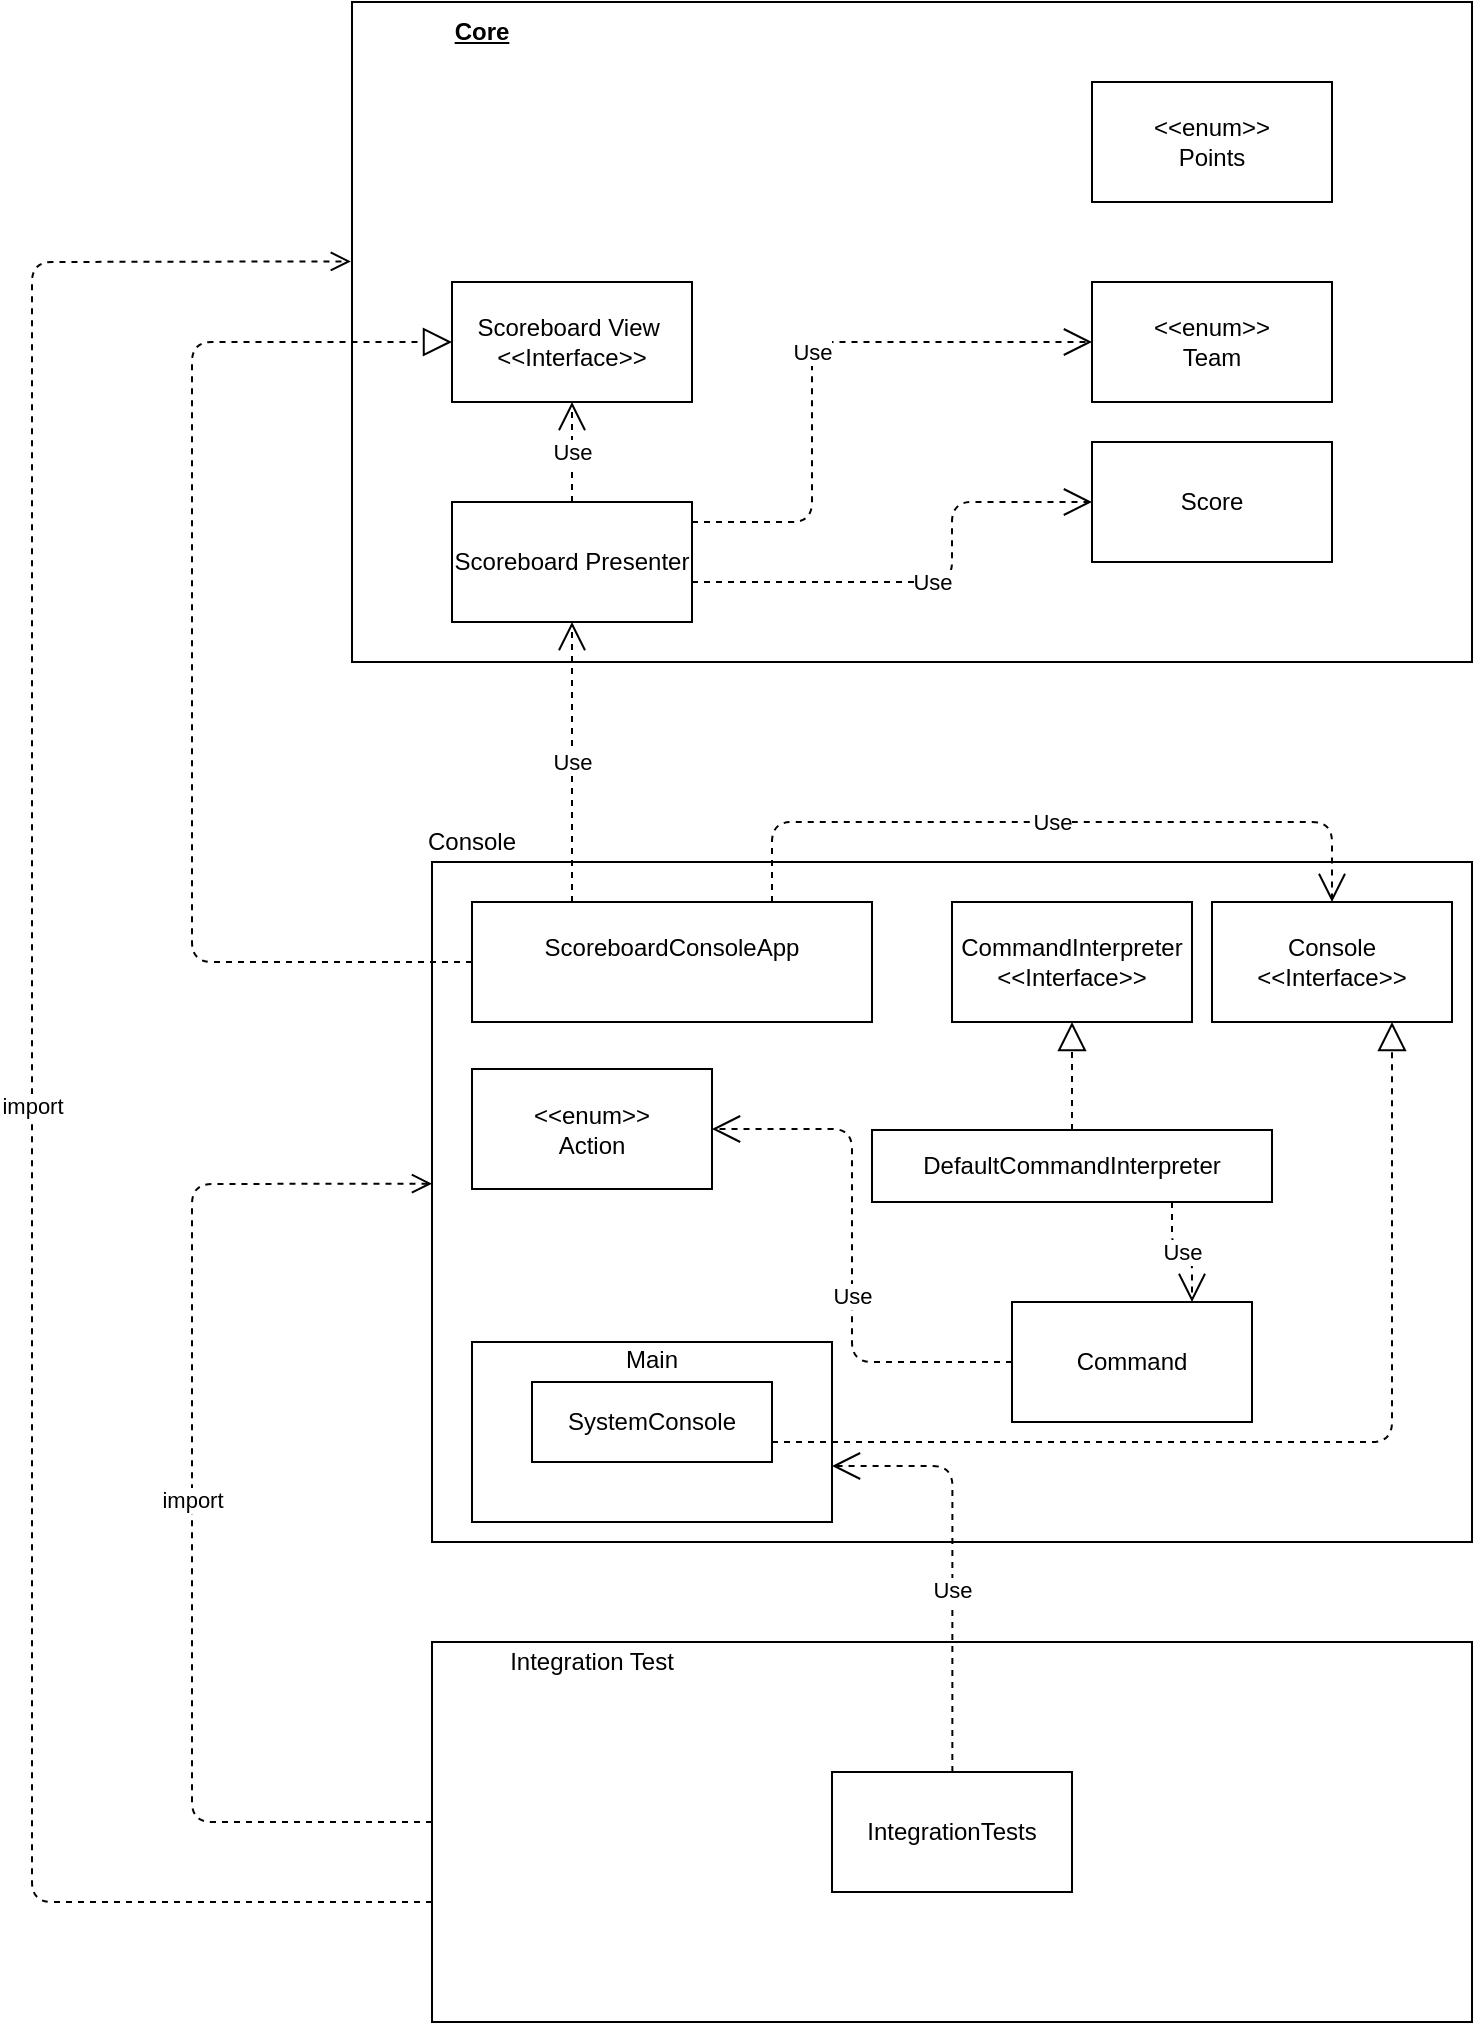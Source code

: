 <mxfile version="10.6.0" type="device"><diagram id="ytmUnHXW2fXoWBl7i6jf" name="Page-1"><mxGraphModel dx="1922" dy="841" grid="1" gridSize="10" guides="1" tooltips="1" connect="1" arrows="1" fold="1" page="1" pageScale="1" pageWidth="827" pageHeight="1169" math="0" shadow="0"><root><mxCell id="0"/><mxCell id="1" parent="0"/><mxCell id="2AklmnR34Q0RMJMDxyLw-1" value="" style="rounded=0;whiteSpace=wrap;html=1;" vertex="1" parent="1"><mxGeometry x="200" y="20" width="560" height="330" as="geometry"/></mxCell><mxCell id="2AklmnR34Q0RMJMDxyLw-2" value="&lt;b&gt;&lt;u&gt;Core&lt;br&gt;&lt;/u&gt;&lt;/b&gt;" style="text;html=1;strokeColor=none;fillColor=none;align=center;verticalAlign=middle;whiteSpace=wrap;rounded=0;" vertex="1" parent="1"><mxGeometry x="200" y="20" width="130" height="30" as="geometry"/></mxCell><mxCell id="2AklmnR34Q0RMJMDxyLw-3" value="" style="rounded=0;whiteSpace=wrap;html=1;" vertex="1" parent="1"><mxGeometry x="240" y="450" width="520" height="340" as="geometry"/></mxCell><mxCell id="2AklmnR34Q0RMJMDxyLw-4" value="Console" style="text;html=1;strokeColor=none;fillColor=none;align=center;verticalAlign=middle;whiteSpace=wrap;rounded=0;" vertex="1" parent="1"><mxGeometry x="240" y="430" width="40" height="20" as="geometry"/></mxCell><mxCell id="2AklmnR34Q0RMJMDxyLw-5" value="Scoreboard View&amp;nbsp;&lt;br&gt;&amp;lt;&amp;lt;Interface&amp;gt;&amp;gt;&lt;br&gt;" style="rounded=0;whiteSpace=wrap;html=1;" vertex="1" parent="1"><mxGeometry x="250" y="160" width="120" height="60" as="geometry"/></mxCell><mxCell id="2AklmnR34Q0RMJMDxyLw-6" value="&amp;lt;&amp;lt;enum&amp;gt;&amp;gt;&lt;br&gt;Team&lt;br&gt;" style="rounded=0;whiteSpace=wrap;html=1;" vertex="1" parent="1"><mxGeometry x="570" y="160" width="120" height="60" as="geometry"/></mxCell><mxCell id="2AklmnR34Q0RMJMDxyLw-7" value="Score" style="rounded=0;whiteSpace=wrap;html=1;" vertex="1" parent="1"><mxGeometry x="570" y="240" width="120" height="60" as="geometry"/></mxCell><mxCell id="2AklmnR34Q0RMJMDxyLw-11" value="Scoreboard Presenter" style="rounded=0;whiteSpace=wrap;html=1;" vertex="1" parent="1"><mxGeometry x="250" y="270" width="120" height="60" as="geometry"/></mxCell><mxCell id="2AklmnR34Q0RMJMDxyLw-12" value="ScoreboardConsoleApp&lt;br&gt;&lt;br&gt;" style="rounded=0;whiteSpace=wrap;html=1;" vertex="1" parent="1"><mxGeometry x="260" y="470" width="200" height="60" as="geometry"/></mxCell><mxCell id="2AklmnR34Q0RMJMDxyLw-18" value="CommandInterpreter&lt;br&gt;&amp;lt;&amp;lt;Interface&amp;gt;&amp;gt;&lt;br&gt;" style="rounded=0;whiteSpace=wrap;html=1;" vertex="1" parent="1"><mxGeometry x="500" y="470" width="120" height="60" as="geometry"/></mxCell><mxCell id="2AklmnR34Q0RMJMDxyLw-19" value="Console&lt;br&gt;&amp;lt;&amp;lt;Interface&amp;gt;&amp;gt;&lt;br&gt;" style="rounded=0;whiteSpace=wrap;html=1;" vertex="1" parent="1"><mxGeometry x="630" y="470" width="120" height="60" as="geometry"/></mxCell><mxCell id="2AklmnR34Q0RMJMDxyLw-20" value="&amp;lt;&amp;lt;enum&amp;gt;&amp;gt;&lt;br&gt;Action&lt;br&gt;" style="rounded=0;whiteSpace=wrap;html=1;" vertex="1" parent="1"><mxGeometry x="260" y="553.5" width="120" height="60" as="geometry"/></mxCell><mxCell id="2AklmnR34Q0RMJMDxyLw-21" value="DefaultCommandInterpreter" style="rounded=0;whiteSpace=wrap;html=1;" vertex="1" parent="1"><mxGeometry x="460" y="584" width="200" height="36" as="geometry"/></mxCell><mxCell id="2AklmnR34Q0RMJMDxyLw-25" value="" style="endArrow=block;dashed=1;endFill=0;endSize=12;html=1;entryX=0.5;entryY=1;entryDx=0;entryDy=0;exitX=0.5;exitY=0;exitDx=0;exitDy=0;" edge="1" parent="1" source="2AklmnR34Q0RMJMDxyLw-21" target="2AklmnR34Q0RMJMDxyLw-18"><mxGeometry width="160" relative="1" as="geometry"><mxPoint x="-140" y="600" as="sourcePoint"/><mxPoint x="20" y="600" as="targetPoint"/></mxGeometry></mxCell><mxCell id="2AklmnR34Q0RMJMDxyLw-26" value="" style="endArrow=block;dashed=1;endFill=0;endSize=12;html=1;exitX=0;exitY=0.5;exitDx=0;exitDy=0;" edge="1" parent="1" source="2AklmnR34Q0RMJMDxyLw-12"><mxGeometry width="160" relative="1" as="geometry"><mxPoint x="100" y="190" as="sourcePoint"/><mxPoint x="250" y="190" as="targetPoint"/><Array as="points"><mxPoint x="120" y="500"/><mxPoint x="120" y="190"/></Array></mxGeometry></mxCell><mxCell id="2AklmnR34Q0RMJMDxyLw-27" value="Use" style="endArrow=open;endSize=12;dashed=1;html=1;entryX=0.5;entryY=1;entryDx=0;entryDy=0;exitX=0.25;exitY=0;exitDx=0;exitDy=0;" edge="1" parent="1" source="2AklmnR34Q0RMJMDxyLw-12" target="2AklmnR34Q0RMJMDxyLw-11"><mxGeometry width="160" relative="1" as="geometry"><mxPoint x="130" y="400" as="sourcePoint"/><mxPoint x="290" y="400" as="targetPoint"/></mxGeometry></mxCell><mxCell id="2AklmnR34Q0RMJMDxyLw-32" value="&amp;lt;&amp;lt;enum&amp;gt;&amp;gt;&lt;br&gt;Points&lt;br&gt;" style="rounded=0;whiteSpace=wrap;html=1;" vertex="1" parent="1"><mxGeometry x="570" y="60" width="120" height="60" as="geometry"/></mxCell><mxCell id="2AklmnR34Q0RMJMDxyLw-42" value="&lt;div style=&quot;text-align: left&quot;&gt;&lt;span&gt;Main&lt;/span&gt;&lt;/div&gt;&lt;div style=&quot;text-align: left&quot;&gt;&lt;span&gt;&lt;br&gt;&lt;/span&gt;&lt;/div&gt;&lt;div style=&quot;text-align: left&quot;&gt;&lt;span&gt;&lt;br&gt;&lt;/span&gt;&lt;/div&gt;&lt;div style=&quot;text-align: left&quot;&gt;&lt;span&gt;&lt;br&gt;&lt;/span&gt;&lt;/div&gt;&lt;div style=&quot;text-align: left&quot;&gt;&lt;span&gt;&lt;br&gt;&lt;/span&gt;&lt;/div&gt;&lt;div style=&quot;text-align: left&quot;&gt;&lt;span&gt;&lt;br&gt;&lt;/span&gt;&lt;/div&gt;" style="rounded=0;whiteSpace=wrap;html=1;" vertex="1" parent="1"><mxGeometry x="260" y="690" width="180" height="90" as="geometry"/></mxCell><mxCell id="2AklmnR34Q0RMJMDxyLw-43" value="SystemConsole" style="rounded=0;whiteSpace=wrap;html=1;" vertex="1" parent="1"><mxGeometry x="290" y="710" width="120" height="40" as="geometry"/></mxCell><mxCell id="2AklmnR34Q0RMJMDxyLw-46" value="" style="rounded=0;whiteSpace=wrap;html=1;" vertex="1" parent="1"><mxGeometry x="240" y="840" width="520" height="190" as="geometry"/></mxCell><mxCell id="2AklmnR34Q0RMJMDxyLw-47" value="Integration Test" style="text;html=1;strokeColor=none;fillColor=none;align=center;verticalAlign=middle;whiteSpace=wrap;rounded=0;" vertex="1" parent="1"><mxGeometry x="240" y="840" width="160" height="20" as="geometry"/></mxCell><mxCell id="2AklmnR34Q0RMJMDxyLw-48" value="IntegrationTests" style="rounded=0;whiteSpace=wrap;html=1;" vertex="1" parent="1"><mxGeometry x="440" y="905" width="120" height="60" as="geometry"/></mxCell><mxCell id="2AklmnR34Q0RMJMDxyLw-49" value="import" style="html=1;verticalAlign=bottom;endArrow=open;dashed=1;endSize=8;entryX=0;entryY=0.473;entryDx=0;entryDy=0;entryPerimeter=0;" edge="1" parent="1" target="2AklmnR34Q0RMJMDxyLw-3"><mxGeometry x="-0.025" relative="1" as="geometry"><mxPoint x="240" y="930" as="sourcePoint"/><mxPoint x="160" y="930" as="targetPoint"/><Array as="points"><mxPoint x="120" y="930"/><mxPoint x="120" y="770"/><mxPoint x="120" y="611"/></Array><mxPoint as="offset"/></mxGeometry></mxCell><mxCell id="2AklmnR34Q0RMJMDxyLw-50" value="import&lt;br&gt;" style="html=1;verticalAlign=bottom;endArrow=open;dashed=1;endSize=8;entryX=-0.001;entryY=0.393;entryDx=0;entryDy=0;entryPerimeter=0;" edge="1" parent="1" target="2AklmnR34Q0RMJMDxyLw-1"><mxGeometry relative="1" as="geometry"><mxPoint x="240" y="970" as="sourcePoint"/><mxPoint x="200" y="160" as="targetPoint"/><Array as="points"><mxPoint x="40" y="970"/><mxPoint x="40" y="150"/></Array></mxGeometry></mxCell><mxCell id="2AklmnR34Q0RMJMDxyLw-51" value="Use" style="endArrow=open;endSize=12;dashed=1;html=1;exitX=0.25;exitY=0;exitDx=0;exitDy=0;edgeStyle=orthogonalEdgeStyle;" edge="1" parent="1"><mxGeometry x="-0.15" width="160" relative="1" as="geometry"><mxPoint x="500.176" y="904.971" as="sourcePoint"/><mxPoint x="440" y="752" as="targetPoint"/><Array as="points"><mxPoint x="500" y="752"/></Array><mxPoint as="offset"/></mxGeometry></mxCell><mxCell id="2AklmnR34Q0RMJMDxyLw-58" value="Use" style="endArrow=open;endSize=12;dashed=1;html=1;entryX=0;entryY=0.5;entryDx=0;entryDy=0;" edge="1" parent="1" target="2AklmnR34Q0RMJMDxyLw-6"><mxGeometry width="160" relative="1" as="geometry"><mxPoint x="370" y="280" as="sourcePoint"/><mxPoint x="530" y="280" as="targetPoint"/><Array as="points"><mxPoint x="430" y="280"/><mxPoint x="430" y="190"/></Array></mxGeometry></mxCell><mxCell id="2AklmnR34Q0RMJMDxyLw-59" value="Use" style="endArrow=open;endSize=12;dashed=1;html=1;entryX=0;entryY=0.5;entryDx=0;entryDy=0;" edge="1" parent="1" target="2AklmnR34Q0RMJMDxyLw-7"><mxGeometry width="160" relative="1" as="geometry"><mxPoint x="370" y="310" as="sourcePoint"/><mxPoint x="530" y="310" as="targetPoint"/><Array as="points"><mxPoint x="500" y="310"/><mxPoint x="500" y="270"/></Array></mxGeometry></mxCell><mxCell id="2AklmnR34Q0RMJMDxyLw-60" value="Use" style="endArrow=open;endSize=12;dashed=1;html=1;exitX=0.75;exitY=0;exitDx=0;exitDy=0;entryX=0.5;entryY=0;entryDx=0;entryDy=0;" edge="1" parent="1" source="2AklmnR34Q0RMJMDxyLw-12" target="2AklmnR34Q0RMJMDxyLw-19"><mxGeometry width="160" relative="1" as="geometry"><mxPoint x="410" y="429.5" as="sourcePoint"/><mxPoint x="570" y="429.5" as="targetPoint"/><Array as="points"><mxPoint x="410" y="430"/><mxPoint x="690" y="430"/></Array></mxGeometry></mxCell><mxCell id="2AklmnR34Q0RMJMDxyLw-61" value="Use" style="endArrow=open;endSize=12;dashed=1;html=1;exitX=0.5;exitY=0;exitDx=0;exitDy=0;entryX=0.5;entryY=1;entryDx=0;entryDy=0;" edge="1" parent="1" source="2AklmnR34Q0RMJMDxyLw-11" target="2AklmnR34Q0RMJMDxyLw-5"><mxGeometry width="160" relative="1" as="geometry"><mxPoint x="190" y="380" as="sourcePoint"/><mxPoint x="350" y="380" as="targetPoint"/></mxGeometry></mxCell><mxCell id="2AklmnR34Q0RMJMDxyLw-62" value="Command" style="rounded=0;whiteSpace=wrap;html=1;" vertex="1" parent="1"><mxGeometry x="530" y="670" width="120" height="60" as="geometry"/></mxCell><mxCell id="2AklmnR34Q0RMJMDxyLw-63" value="Use" style="endArrow=open;endSize=12;dashed=1;html=1;entryX=1;entryY=0.5;entryDx=0;entryDy=0;edgeStyle=orthogonalEdgeStyle;" edge="1" parent="1" source="2AklmnR34Q0RMJMDxyLw-62" target="2AklmnR34Q0RMJMDxyLw-20"><mxGeometry x="-0.15" width="160" relative="1" as="geometry"><mxPoint x="510.353" y="914.882" as="sourcePoint"/><mxPoint x="450.353" y="707.824" as="targetPoint"/><Array as="points"><mxPoint x="450" y="700"/><mxPoint x="450" y="584"/></Array><mxPoint as="offset"/></mxGeometry></mxCell><mxCell id="2AklmnR34Q0RMJMDxyLw-64" value="" style="endArrow=block;dashed=1;endFill=0;endSize=12;html=1;entryX=0.75;entryY=1;entryDx=0;entryDy=0;edgeStyle=orthogonalEdgeStyle;exitX=1;exitY=0.75;exitDx=0;exitDy=0;" edge="1" parent="1" source="2AklmnR34Q0RMJMDxyLw-43" target="2AklmnR34Q0RMJMDxyLw-19"><mxGeometry width="160" relative="1" as="geometry"><mxPoint x="550" y="749.5" as="sourcePoint"/><mxPoint x="710" y="749.5" as="targetPoint"/><Array as="points"><mxPoint x="720" y="740"/></Array></mxGeometry></mxCell><mxCell id="2AklmnR34Q0RMJMDxyLw-66" value="Use" style="endArrow=open;endSize=12;dashed=1;html=1;exitX=0.75;exitY=1;exitDx=0;exitDy=0;entryX=0.75;entryY=0;entryDx=0;entryDy=0;edgeStyle=orthogonalEdgeStyle;" edge="1" parent="1" source="2AklmnR34Q0RMJMDxyLw-21" target="2AklmnR34Q0RMJMDxyLw-62"><mxGeometry width="160" relative="1" as="geometry"><mxPoint x="550" y="650" as="sourcePoint"/><mxPoint x="710" y="650" as="targetPoint"/></mxGeometry></mxCell></root></mxGraphModel></diagram></mxfile>
